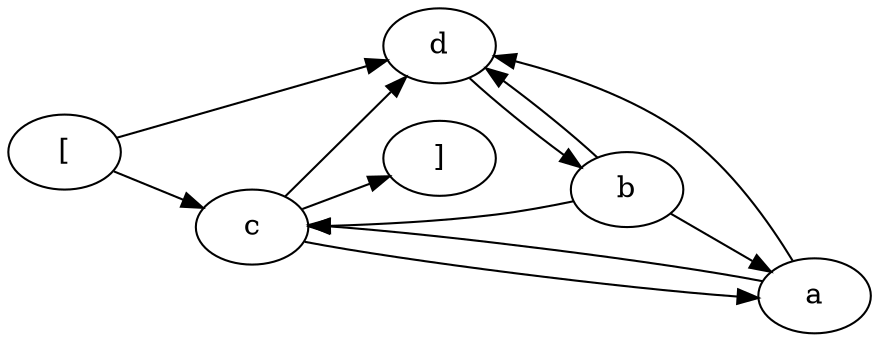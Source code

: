 digraph G {
rankdir = LR
label = "";
esg0_vertex0 -> esg0_vertex3;
esg0_vertex0 -> esg0_vertex4;
esg0_vertex3 -> esg0_vertex5;
esg0_vertex2 -> esg0_vertex3;
esg0_vertex3 -> esg0_vertex4;
esg0_vertex1 -> esg0_vertex3;
esg0_vertex2 -> esg0_vertex4;
esg0_vertex1 -> esg0_vertex4;
esg0_vertex3 -> esg0_vertex1;
esg0_vertex4 -> esg0_vertex2;
esg0_vertex2 -> esg0_vertex1;
esg0_vertex0 [label = "["]
esg0_vertex3 [label = "c"]
esg0_vertex4 [label = "d"]
esg0_vertex5 [label = "]"]
esg0_vertex2 [label = "b"]
esg0_vertex1 [label = "a"]
}
